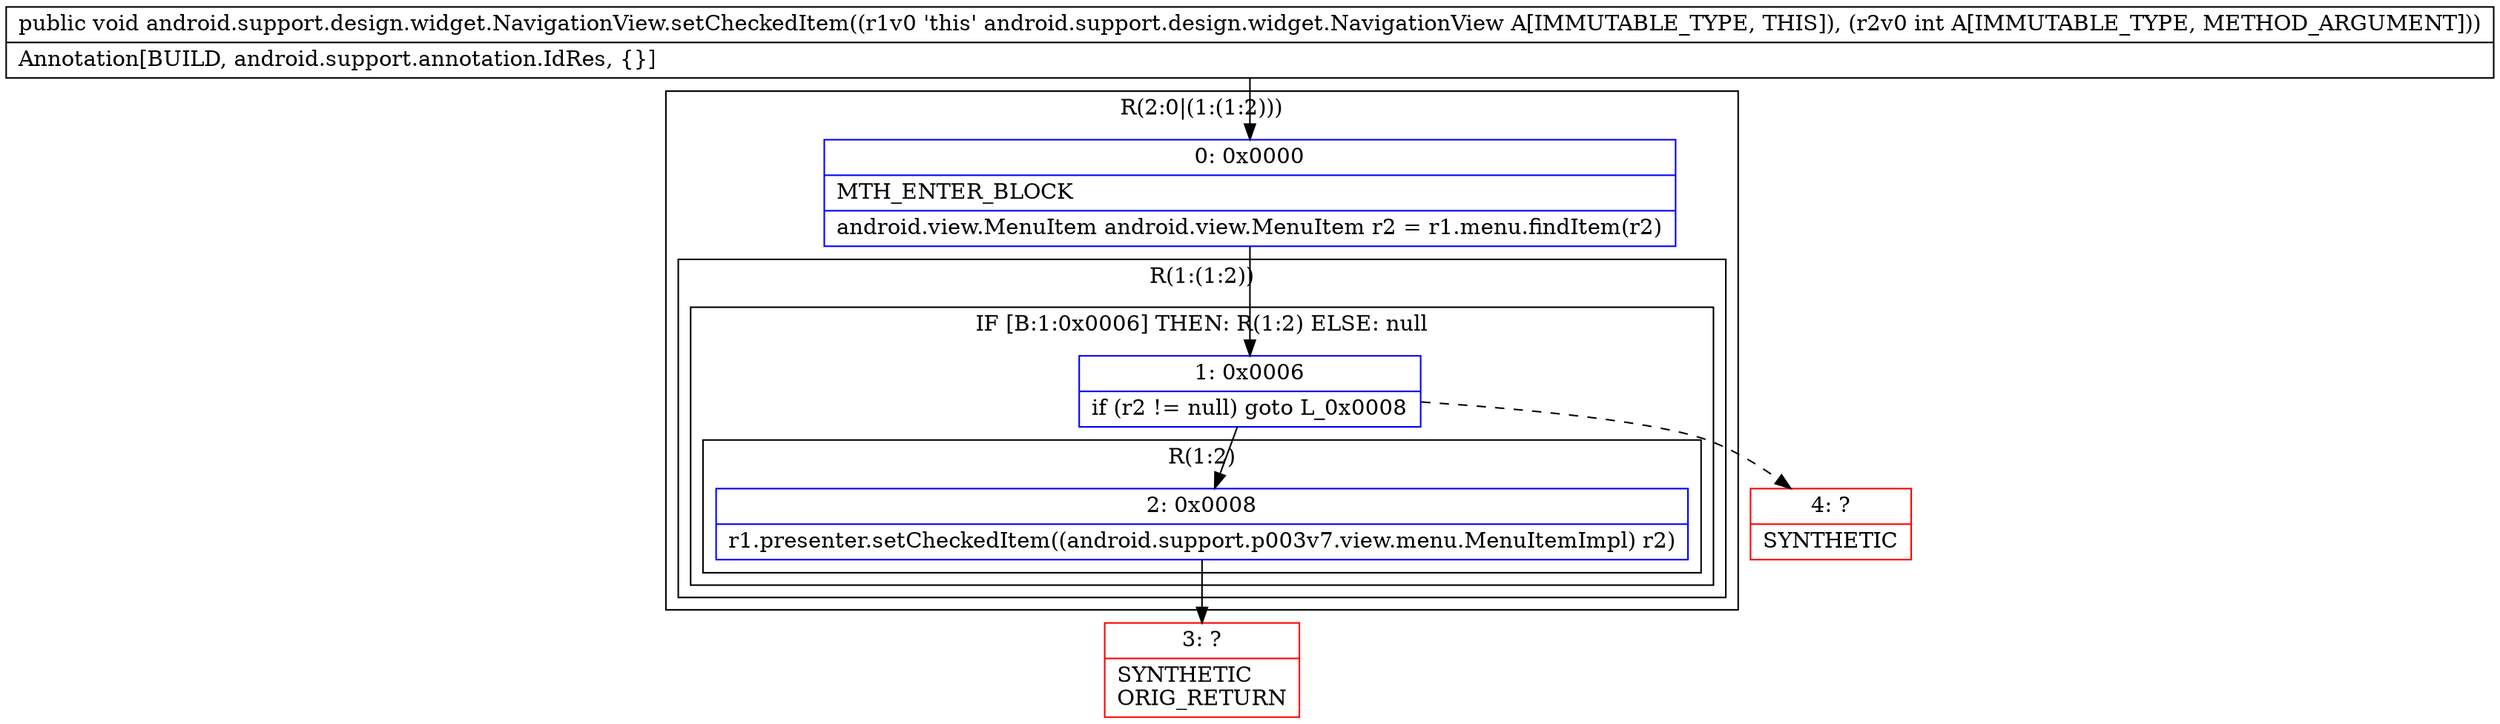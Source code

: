 digraph "CFG forandroid.support.design.widget.NavigationView.setCheckedItem(I)V" {
subgraph cluster_Region_1357474473 {
label = "R(2:0|(1:(1:2)))";
node [shape=record,color=blue];
Node_0 [shape=record,label="{0\:\ 0x0000|MTH_ENTER_BLOCK\l|android.view.MenuItem android.view.MenuItem r2 = r1.menu.findItem(r2)\l}"];
subgraph cluster_Region_338380112 {
label = "R(1:(1:2))";
node [shape=record,color=blue];
subgraph cluster_IfRegion_2030099409 {
label = "IF [B:1:0x0006] THEN: R(1:2) ELSE: null";
node [shape=record,color=blue];
Node_1 [shape=record,label="{1\:\ 0x0006|if (r2 != null) goto L_0x0008\l}"];
subgraph cluster_Region_1868403926 {
label = "R(1:2)";
node [shape=record,color=blue];
Node_2 [shape=record,label="{2\:\ 0x0008|r1.presenter.setCheckedItem((android.support.p003v7.view.menu.MenuItemImpl) r2)\l}"];
}
}
}
}
Node_3 [shape=record,color=red,label="{3\:\ ?|SYNTHETIC\lORIG_RETURN\l}"];
Node_4 [shape=record,color=red,label="{4\:\ ?|SYNTHETIC\l}"];
MethodNode[shape=record,label="{public void android.support.design.widget.NavigationView.setCheckedItem((r1v0 'this' android.support.design.widget.NavigationView A[IMMUTABLE_TYPE, THIS]), (r2v0 int A[IMMUTABLE_TYPE, METHOD_ARGUMENT]))  | Annotation[BUILD, android.support.annotation.IdRes, \{\}]\l}"];
MethodNode -> Node_0;
Node_0 -> Node_1;
Node_1 -> Node_2;
Node_1 -> Node_4[style=dashed];
Node_2 -> Node_3;
}

